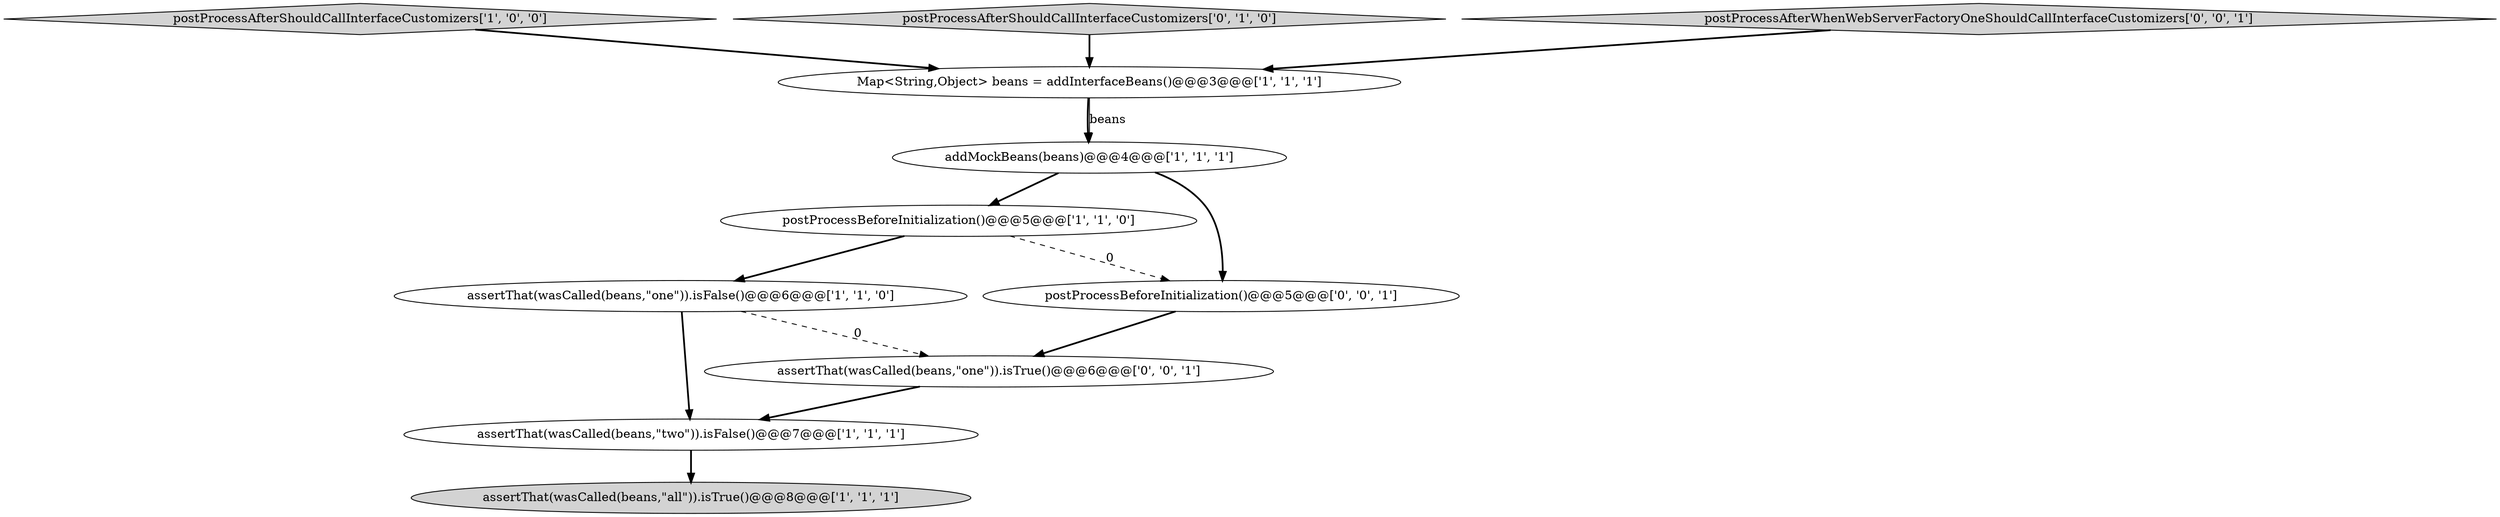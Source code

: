 digraph {
5 [style = filled, label = "assertThat(wasCalled(beans,\"all\")).isTrue()@@@8@@@['1', '1', '1']", fillcolor = lightgray, shape = ellipse image = "AAA0AAABBB1BBB"];
2 [style = filled, label = "assertThat(wasCalled(beans,\"one\")).isFalse()@@@6@@@['1', '1', '0']", fillcolor = white, shape = ellipse image = "AAA0AAABBB1BBB"];
3 [style = filled, label = "assertThat(wasCalled(beans,\"two\")).isFalse()@@@7@@@['1', '1', '1']", fillcolor = white, shape = ellipse image = "AAA0AAABBB1BBB"];
6 [style = filled, label = "addMockBeans(beans)@@@4@@@['1', '1', '1']", fillcolor = white, shape = ellipse image = "AAA0AAABBB1BBB"];
4 [style = filled, label = "postProcessBeforeInitialization()@@@5@@@['1', '1', '0']", fillcolor = white, shape = ellipse image = "AAA0AAABBB1BBB"];
0 [style = filled, label = "postProcessAfterShouldCallInterfaceCustomizers['1', '0', '0']", fillcolor = lightgray, shape = diamond image = "AAA0AAABBB1BBB"];
10 [style = filled, label = "postProcessBeforeInitialization()@@@5@@@['0', '0', '1']", fillcolor = white, shape = ellipse image = "AAA0AAABBB3BBB"];
7 [style = filled, label = "postProcessAfterShouldCallInterfaceCustomizers['0', '1', '0']", fillcolor = lightgray, shape = diamond image = "AAA0AAABBB2BBB"];
1 [style = filled, label = "Map<String,Object> beans = addInterfaceBeans()@@@3@@@['1', '1', '1']", fillcolor = white, shape = ellipse image = "AAA0AAABBB1BBB"];
9 [style = filled, label = "postProcessAfterWhenWebServerFactoryOneShouldCallInterfaceCustomizers['0', '0', '1']", fillcolor = lightgray, shape = diamond image = "AAA0AAABBB3BBB"];
8 [style = filled, label = "assertThat(wasCalled(beans,\"one\")).isTrue()@@@6@@@['0', '0', '1']", fillcolor = white, shape = ellipse image = "AAA0AAABBB3BBB"];
6->4 [style = bold, label=""];
3->5 [style = bold, label=""];
1->6 [style = bold, label=""];
7->1 [style = bold, label=""];
4->2 [style = bold, label=""];
10->8 [style = bold, label=""];
9->1 [style = bold, label=""];
4->10 [style = dashed, label="0"];
2->8 [style = dashed, label="0"];
0->1 [style = bold, label=""];
6->10 [style = bold, label=""];
2->3 [style = bold, label=""];
8->3 [style = bold, label=""];
1->6 [style = solid, label="beans"];
}
